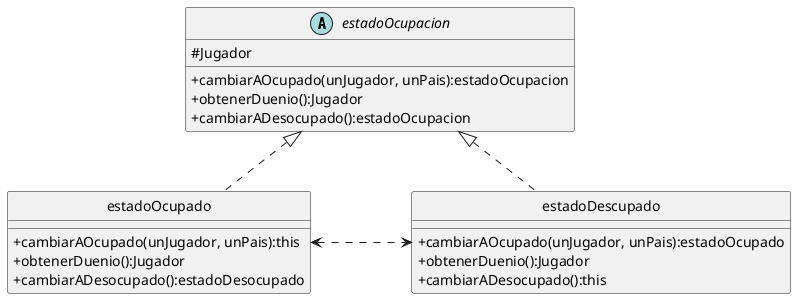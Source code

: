@startuml
skinparam classAttributeIconSize 0
skinparam nodesep 100
hide class circle

abstract Class estadoOcupacion{
	#Jugador
	+cambiarAOcupado(unJugador, unPais):estadoOcupacion
	+obtenerDuenio():Jugador
	+cambiarADesocupado():estadoOcupacion
}

Class estadoOcupado{
    +cambiarAOcupado(unJugador, unPais):this
    +obtenerDuenio():Jugador
    +cambiarADesocupado():estadoDesocupado
}

Class estadoDescupado{
    +cambiarAOcupado(unJugador, unPais):estadoOcupado
	+obtenerDuenio():Jugador
	+cambiarADesocupado():this
}

estadoOcupacion <|.. estadoOcupado
estadoOcupacion <|.. estadoDescupado
estadoOcupado <.right.> estadoDescupado



@enduml